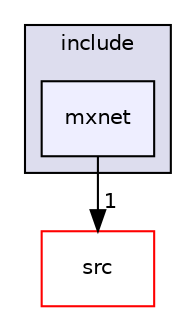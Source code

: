 digraph "include/mxnet" {
  compound=true
  node [ fontsize="10", fontname="Helvetica"];
  edge [ labelfontsize="10", labelfontname="Helvetica"];
  subgraph clusterdir_d44c64559bbebec7f509842c48db8b23 {
    graph [ bgcolor="#ddddee", pencolor="black", label="include" fontname="Helvetica", fontsize="10", URL="dir_d44c64559bbebec7f509842c48db8b23.html"]
  dir_1143c7affb9ebd026cb6818dd282def7 [shape=box, label="mxnet", style="filled", fillcolor="#eeeeff", pencolor="black", URL="dir_1143c7affb9ebd026cb6818dd282def7.html"];
  }
  dir_68267d1309a1af8e8297ef4c3efbcdba [shape=box label="src" fillcolor="white" style="filled" color="red" URL="dir_68267d1309a1af8e8297ef4c3efbcdba.html"];
  dir_1143c7affb9ebd026cb6818dd282def7->dir_68267d1309a1af8e8297ef4c3efbcdba [headlabel="1", labeldistance=1.5 headhref="dir_000001_000002.html"];
}
